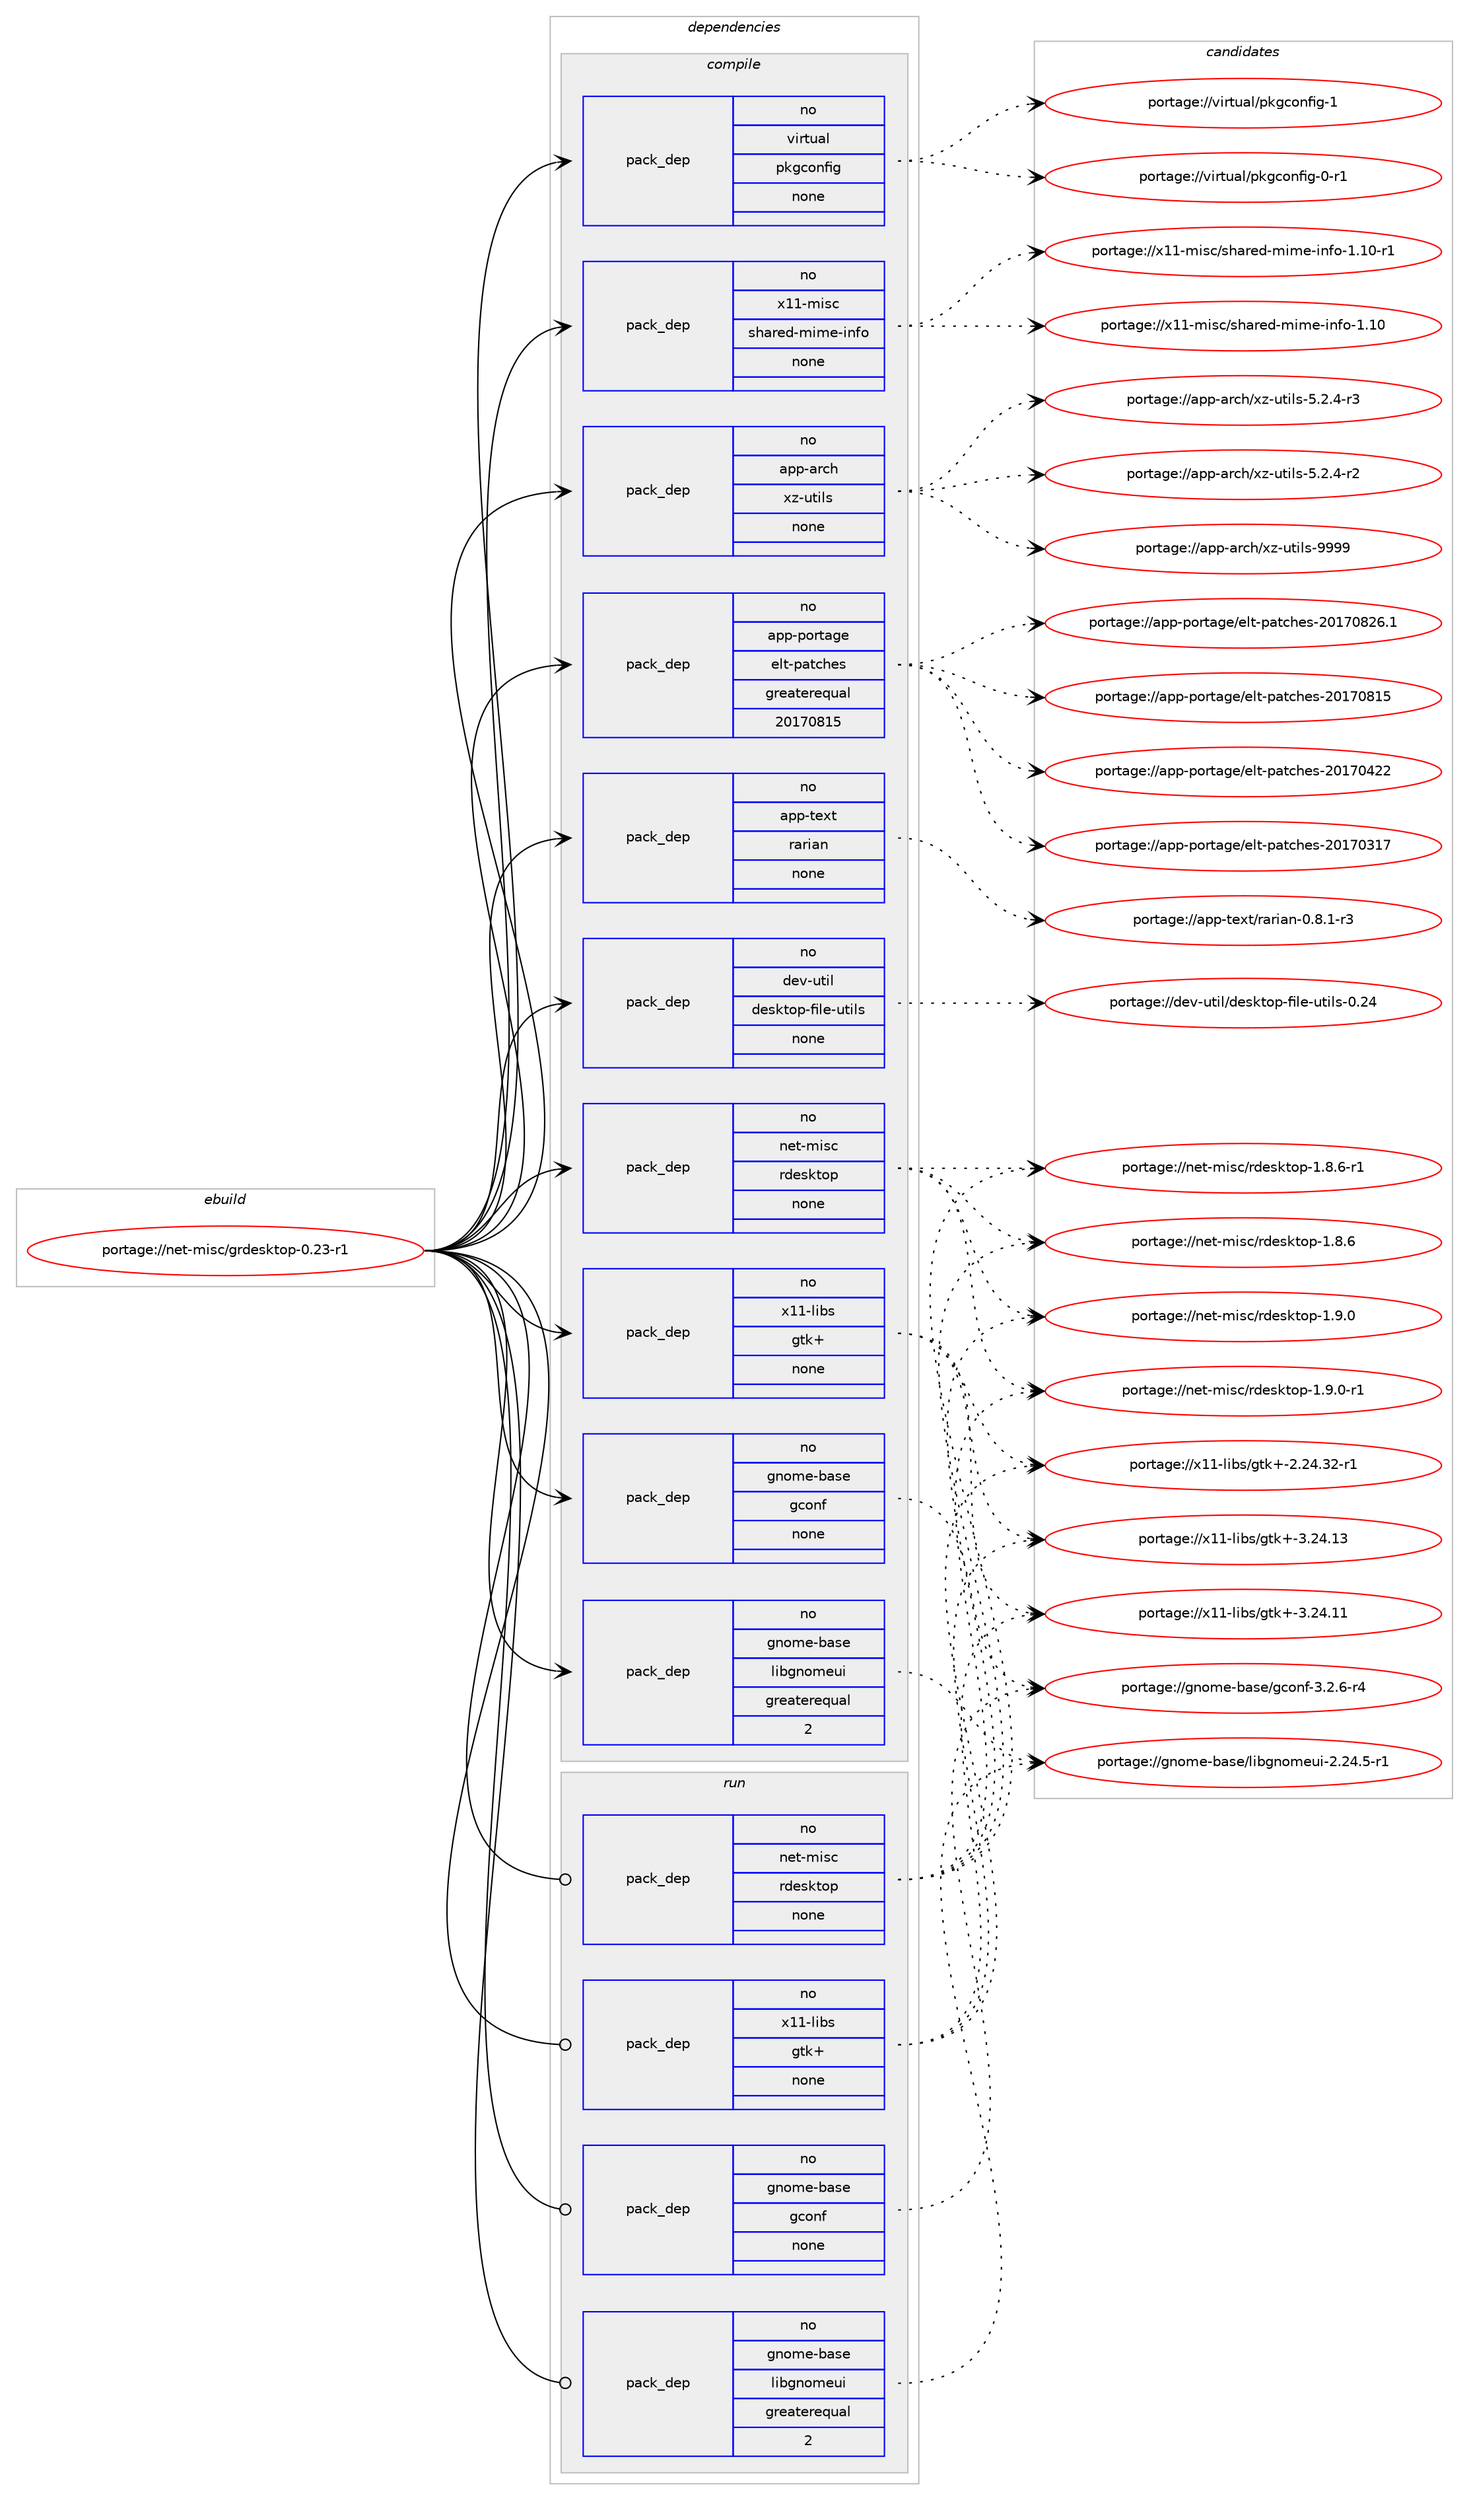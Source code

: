 digraph prolog {

# *************
# Graph options
# *************

newrank=true;
concentrate=true;
compound=true;
graph [rankdir=LR,fontname=Helvetica,fontsize=10,ranksep=1.5];#, ranksep=2.5, nodesep=0.2];
edge  [arrowhead=vee];
node  [fontname=Helvetica,fontsize=10];

# **********
# The ebuild
# **********

subgraph cluster_leftcol {
color=gray;
rank=same;
label=<<i>ebuild</i>>;
id [label="portage://net-misc/grdesktop-0.23-r1", color=red, width=4, href="../net-misc/grdesktop-0.23-r1.svg"];
}

# ****************
# The dependencies
# ****************

subgraph cluster_midcol {
color=gray;
label=<<i>dependencies</i>>;
subgraph cluster_compile {
fillcolor="#eeeeee";
style=filled;
label=<<i>compile</i>>;
subgraph pack99754 {
dependency128680 [label=<<TABLE BORDER="0" CELLBORDER="1" CELLSPACING="0" CELLPADDING="4" WIDTH="220"><TR><TD ROWSPAN="6" CELLPADDING="30">pack_dep</TD></TR><TR><TD WIDTH="110">no</TD></TR><TR><TD>app-arch</TD></TR><TR><TD>xz-utils</TD></TR><TR><TD>none</TD></TR><TR><TD></TD></TR></TABLE>>, shape=none, color=blue];
}
id:e -> dependency128680:w [weight=20,style="solid",arrowhead="vee"];
subgraph pack99755 {
dependency128681 [label=<<TABLE BORDER="0" CELLBORDER="1" CELLSPACING="0" CELLPADDING="4" WIDTH="220"><TR><TD ROWSPAN="6" CELLPADDING="30">pack_dep</TD></TR><TR><TD WIDTH="110">no</TD></TR><TR><TD>app-portage</TD></TR><TR><TD>elt-patches</TD></TR><TR><TD>greaterequal</TD></TR><TR><TD>20170815</TD></TR></TABLE>>, shape=none, color=blue];
}
id:e -> dependency128681:w [weight=20,style="solid",arrowhead="vee"];
subgraph pack99756 {
dependency128682 [label=<<TABLE BORDER="0" CELLBORDER="1" CELLSPACING="0" CELLPADDING="4" WIDTH="220"><TR><TD ROWSPAN="6" CELLPADDING="30">pack_dep</TD></TR><TR><TD WIDTH="110">no</TD></TR><TR><TD>app-text</TD></TR><TR><TD>rarian</TD></TR><TR><TD>none</TD></TR><TR><TD></TD></TR></TABLE>>, shape=none, color=blue];
}
id:e -> dependency128682:w [weight=20,style="solid",arrowhead="vee"];
subgraph pack99757 {
dependency128683 [label=<<TABLE BORDER="0" CELLBORDER="1" CELLSPACING="0" CELLPADDING="4" WIDTH="220"><TR><TD ROWSPAN="6" CELLPADDING="30">pack_dep</TD></TR><TR><TD WIDTH="110">no</TD></TR><TR><TD>dev-util</TD></TR><TR><TD>desktop-file-utils</TD></TR><TR><TD>none</TD></TR><TR><TD></TD></TR></TABLE>>, shape=none, color=blue];
}
id:e -> dependency128683:w [weight=20,style="solid",arrowhead="vee"];
subgraph pack99758 {
dependency128684 [label=<<TABLE BORDER="0" CELLBORDER="1" CELLSPACING="0" CELLPADDING="4" WIDTH="220"><TR><TD ROWSPAN="6" CELLPADDING="30">pack_dep</TD></TR><TR><TD WIDTH="110">no</TD></TR><TR><TD>gnome-base</TD></TR><TR><TD>gconf</TD></TR><TR><TD>none</TD></TR><TR><TD></TD></TR></TABLE>>, shape=none, color=blue];
}
id:e -> dependency128684:w [weight=20,style="solid",arrowhead="vee"];
subgraph pack99759 {
dependency128685 [label=<<TABLE BORDER="0" CELLBORDER="1" CELLSPACING="0" CELLPADDING="4" WIDTH="220"><TR><TD ROWSPAN="6" CELLPADDING="30">pack_dep</TD></TR><TR><TD WIDTH="110">no</TD></TR><TR><TD>gnome-base</TD></TR><TR><TD>libgnomeui</TD></TR><TR><TD>greaterequal</TD></TR><TR><TD>2</TD></TR></TABLE>>, shape=none, color=blue];
}
id:e -> dependency128685:w [weight=20,style="solid",arrowhead="vee"];
subgraph pack99760 {
dependency128686 [label=<<TABLE BORDER="0" CELLBORDER="1" CELLSPACING="0" CELLPADDING="4" WIDTH="220"><TR><TD ROWSPAN="6" CELLPADDING="30">pack_dep</TD></TR><TR><TD WIDTH="110">no</TD></TR><TR><TD>net-misc</TD></TR><TR><TD>rdesktop</TD></TR><TR><TD>none</TD></TR><TR><TD></TD></TR></TABLE>>, shape=none, color=blue];
}
id:e -> dependency128686:w [weight=20,style="solid",arrowhead="vee"];
subgraph pack99761 {
dependency128687 [label=<<TABLE BORDER="0" CELLBORDER="1" CELLSPACING="0" CELLPADDING="4" WIDTH="220"><TR><TD ROWSPAN="6" CELLPADDING="30">pack_dep</TD></TR><TR><TD WIDTH="110">no</TD></TR><TR><TD>virtual</TD></TR><TR><TD>pkgconfig</TD></TR><TR><TD>none</TD></TR><TR><TD></TD></TR></TABLE>>, shape=none, color=blue];
}
id:e -> dependency128687:w [weight=20,style="solid",arrowhead="vee"];
subgraph pack99762 {
dependency128688 [label=<<TABLE BORDER="0" CELLBORDER="1" CELLSPACING="0" CELLPADDING="4" WIDTH="220"><TR><TD ROWSPAN="6" CELLPADDING="30">pack_dep</TD></TR><TR><TD WIDTH="110">no</TD></TR><TR><TD>x11-libs</TD></TR><TR><TD>gtk+</TD></TR><TR><TD>none</TD></TR><TR><TD></TD></TR></TABLE>>, shape=none, color=blue];
}
id:e -> dependency128688:w [weight=20,style="solid",arrowhead="vee"];
subgraph pack99763 {
dependency128689 [label=<<TABLE BORDER="0" CELLBORDER="1" CELLSPACING="0" CELLPADDING="4" WIDTH="220"><TR><TD ROWSPAN="6" CELLPADDING="30">pack_dep</TD></TR><TR><TD WIDTH="110">no</TD></TR><TR><TD>x11-misc</TD></TR><TR><TD>shared-mime-info</TD></TR><TR><TD>none</TD></TR><TR><TD></TD></TR></TABLE>>, shape=none, color=blue];
}
id:e -> dependency128689:w [weight=20,style="solid",arrowhead="vee"];
}
subgraph cluster_compileandrun {
fillcolor="#eeeeee";
style=filled;
label=<<i>compile and run</i>>;
}
subgraph cluster_run {
fillcolor="#eeeeee";
style=filled;
label=<<i>run</i>>;
subgraph pack99764 {
dependency128690 [label=<<TABLE BORDER="0" CELLBORDER="1" CELLSPACING="0" CELLPADDING="4" WIDTH="220"><TR><TD ROWSPAN="6" CELLPADDING="30">pack_dep</TD></TR><TR><TD WIDTH="110">no</TD></TR><TR><TD>gnome-base</TD></TR><TR><TD>gconf</TD></TR><TR><TD>none</TD></TR><TR><TD></TD></TR></TABLE>>, shape=none, color=blue];
}
id:e -> dependency128690:w [weight=20,style="solid",arrowhead="odot"];
subgraph pack99765 {
dependency128691 [label=<<TABLE BORDER="0" CELLBORDER="1" CELLSPACING="0" CELLPADDING="4" WIDTH="220"><TR><TD ROWSPAN="6" CELLPADDING="30">pack_dep</TD></TR><TR><TD WIDTH="110">no</TD></TR><TR><TD>gnome-base</TD></TR><TR><TD>libgnomeui</TD></TR><TR><TD>greaterequal</TD></TR><TR><TD>2</TD></TR></TABLE>>, shape=none, color=blue];
}
id:e -> dependency128691:w [weight=20,style="solid",arrowhead="odot"];
subgraph pack99766 {
dependency128692 [label=<<TABLE BORDER="0" CELLBORDER="1" CELLSPACING="0" CELLPADDING="4" WIDTH="220"><TR><TD ROWSPAN="6" CELLPADDING="30">pack_dep</TD></TR><TR><TD WIDTH="110">no</TD></TR><TR><TD>net-misc</TD></TR><TR><TD>rdesktop</TD></TR><TR><TD>none</TD></TR><TR><TD></TD></TR></TABLE>>, shape=none, color=blue];
}
id:e -> dependency128692:w [weight=20,style="solid",arrowhead="odot"];
subgraph pack99767 {
dependency128693 [label=<<TABLE BORDER="0" CELLBORDER="1" CELLSPACING="0" CELLPADDING="4" WIDTH="220"><TR><TD ROWSPAN="6" CELLPADDING="30">pack_dep</TD></TR><TR><TD WIDTH="110">no</TD></TR><TR><TD>x11-libs</TD></TR><TR><TD>gtk+</TD></TR><TR><TD>none</TD></TR><TR><TD></TD></TR></TABLE>>, shape=none, color=blue];
}
id:e -> dependency128693:w [weight=20,style="solid",arrowhead="odot"];
}
}

# **************
# The candidates
# **************

subgraph cluster_choices {
rank=same;
color=gray;
label=<<i>candidates</i>>;

subgraph choice99754 {
color=black;
nodesep=1;
choice9711211245971149910447120122451171161051081154557575757 [label="portage://app-arch/xz-utils-9999", color=red, width=4,href="../app-arch/xz-utils-9999.svg"];
choice9711211245971149910447120122451171161051081154553465046524511451 [label="portage://app-arch/xz-utils-5.2.4-r3", color=red, width=4,href="../app-arch/xz-utils-5.2.4-r3.svg"];
choice9711211245971149910447120122451171161051081154553465046524511450 [label="portage://app-arch/xz-utils-5.2.4-r2", color=red, width=4,href="../app-arch/xz-utils-5.2.4-r2.svg"];
dependency128680:e -> choice9711211245971149910447120122451171161051081154557575757:w [style=dotted,weight="100"];
dependency128680:e -> choice9711211245971149910447120122451171161051081154553465046524511451:w [style=dotted,weight="100"];
dependency128680:e -> choice9711211245971149910447120122451171161051081154553465046524511450:w [style=dotted,weight="100"];
}
subgraph choice99755 {
color=black;
nodesep=1;
choice971121124511211111411697103101471011081164511297116991041011154550484955485650544649 [label="portage://app-portage/elt-patches-20170826.1", color=red, width=4,href="../app-portage/elt-patches-20170826.1.svg"];
choice97112112451121111141169710310147101108116451129711699104101115455048495548564953 [label="portage://app-portage/elt-patches-20170815", color=red, width=4,href="../app-portage/elt-patches-20170815.svg"];
choice97112112451121111141169710310147101108116451129711699104101115455048495548525050 [label="portage://app-portage/elt-patches-20170422", color=red, width=4,href="../app-portage/elt-patches-20170422.svg"];
choice97112112451121111141169710310147101108116451129711699104101115455048495548514955 [label="portage://app-portage/elt-patches-20170317", color=red, width=4,href="../app-portage/elt-patches-20170317.svg"];
dependency128681:e -> choice971121124511211111411697103101471011081164511297116991041011154550484955485650544649:w [style=dotted,weight="100"];
dependency128681:e -> choice97112112451121111141169710310147101108116451129711699104101115455048495548564953:w [style=dotted,weight="100"];
dependency128681:e -> choice97112112451121111141169710310147101108116451129711699104101115455048495548525050:w [style=dotted,weight="100"];
dependency128681:e -> choice97112112451121111141169710310147101108116451129711699104101115455048495548514955:w [style=dotted,weight="100"];
}
subgraph choice99756 {
color=black;
nodesep=1;
choice97112112451161011201164711497114105971104548465646494511451 [label="portage://app-text/rarian-0.8.1-r3", color=red, width=4,href="../app-text/rarian-0.8.1-r3.svg"];
dependency128682:e -> choice97112112451161011201164711497114105971104548465646494511451:w [style=dotted,weight="100"];
}
subgraph choice99757 {
color=black;
nodesep=1;
choice100101118451171161051084710010111510711611111245102105108101451171161051081154548465052 [label="portage://dev-util/desktop-file-utils-0.24", color=red, width=4,href="../dev-util/desktop-file-utils-0.24.svg"];
dependency128683:e -> choice100101118451171161051084710010111510711611111245102105108101451171161051081154548465052:w [style=dotted,weight="100"];
}
subgraph choice99758 {
color=black;
nodesep=1;
choice10311011110910145989711510147103991111101024551465046544511452 [label="portage://gnome-base/gconf-3.2.6-r4", color=red, width=4,href="../gnome-base/gconf-3.2.6-r4.svg"];
dependency128684:e -> choice10311011110910145989711510147103991111101024551465046544511452:w [style=dotted,weight="100"];
}
subgraph choice99759 {
color=black;
nodesep=1;
choice1031101111091014598971151014710810598103110111109101117105455046505246534511449 [label="portage://gnome-base/libgnomeui-2.24.5-r1", color=red, width=4,href="../gnome-base/libgnomeui-2.24.5-r1.svg"];
dependency128685:e -> choice1031101111091014598971151014710810598103110111109101117105455046505246534511449:w [style=dotted,weight="100"];
}
subgraph choice99760 {
color=black;
nodesep=1;
choice1101011164510910511599471141001011151071161111124549465746484511449 [label="portage://net-misc/rdesktop-1.9.0-r1", color=red, width=4,href="../net-misc/rdesktop-1.9.0-r1.svg"];
choice110101116451091051159947114100101115107116111112454946574648 [label="portage://net-misc/rdesktop-1.9.0", color=red, width=4,href="../net-misc/rdesktop-1.9.0.svg"];
choice1101011164510910511599471141001011151071161111124549465646544511449 [label="portage://net-misc/rdesktop-1.8.6-r1", color=red, width=4,href="../net-misc/rdesktop-1.8.6-r1.svg"];
choice110101116451091051159947114100101115107116111112454946564654 [label="portage://net-misc/rdesktop-1.8.6", color=red, width=4,href="../net-misc/rdesktop-1.8.6.svg"];
dependency128686:e -> choice1101011164510910511599471141001011151071161111124549465746484511449:w [style=dotted,weight="100"];
dependency128686:e -> choice110101116451091051159947114100101115107116111112454946574648:w [style=dotted,weight="100"];
dependency128686:e -> choice1101011164510910511599471141001011151071161111124549465646544511449:w [style=dotted,weight="100"];
dependency128686:e -> choice110101116451091051159947114100101115107116111112454946564654:w [style=dotted,weight="100"];
}
subgraph choice99761 {
color=black;
nodesep=1;
choice1181051141161179710847112107103991111101021051034549 [label="portage://virtual/pkgconfig-1", color=red, width=4,href="../virtual/pkgconfig-1.svg"];
choice11810511411611797108471121071039911111010210510345484511449 [label="portage://virtual/pkgconfig-0-r1", color=red, width=4,href="../virtual/pkgconfig-0-r1.svg"];
dependency128687:e -> choice1181051141161179710847112107103991111101021051034549:w [style=dotted,weight="100"];
dependency128687:e -> choice11810511411611797108471121071039911111010210510345484511449:w [style=dotted,weight="100"];
}
subgraph choice99762 {
color=black;
nodesep=1;
choice1204949451081059811547103116107434551465052464951 [label="portage://x11-libs/gtk+-3.24.13", color=red, width=4,href="../x11-libs/gtk+-3.24.13.svg"];
choice1204949451081059811547103116107434551465052464949 [label="portage://x11-libs/gtk+-3.24.11", color=red, width=4,href="../x11-libs/gtk+-3.24.11.svg"];
choice12049494510810598115471031161074345504650524651504511449 [label="portage://x11-libs/gtk+-2.24.32-r1", color=red, width=4,href="../x11-libs/gtk+-2.24.32-r1.svg"];
dependency128688:e -> choice1204949451081059811547103116107434551465052464951:w [style=dotted,weight="100"];
dependency128688:e -> choice1204949451081059811547103116107434551465052464949:w [style=dotted,weight="100"];
dependency128688:e -> choice12049494510810598115471031161074345504650524651504511449:w [style=dotted,weight="100"];
}
subgraph choice99763 {
color=black;
nodesep=1;
choice120494945109105115994711510497114101100451091051091014510511010211145494649484511449 [label="portage://x11-misc/shared-mime-info-1.10-r1", color=red, width=4,href="../x11-misc/shared-mime-info-1.10-r1.svg"];
choice12049494510910511599471151049711410110045109105109101451051101021114549464948 [label="portage://x11-misc/shared-mime-info-1.10", color=red, width=4,href="../x11-misc/shared-mime-info-1.10.svg"];
dependency128689:e -> choice120494945109105115994711510497114101100451091051091014510511010211145494649484511449:w [style=dotted,weight="100"];
dependency128689:e -> choice12049494510910511599471151049711410110045109105109101451051101021114549464948:w [style=dotted,weight="100"];
}
subgraph choice99764 {
color=black;
nodesep=1;
choice10311011110910145989711510147103991111101024551465046544511452 [label="portage://gnome-base/gconf-3.2.6-r4", color=red, width=4,href="../gnome-base/gconf-3.2.6-r4.svg"];
dependency128690:e -> choice10311011110910145989711510147103991111101024551465046544511452:w [style=dotted,weight="100"];
}
subgraph choice99765 {
color=black;
nodesep=1;
choice1031101111091014598971151014710810598103110111109101117105455046505246534511449 [label="portage://gnome-base/libgnomeui-2.24.5-r1", color=red, width=4,href="../gnome-base/libgnomeui-2.24.5-r1.svg"];
dependency128691:e -> choice1031101111091014598971151014710810598103110111109101117105455046505246534511449:w [style=dotted,weight="100"];
}
subgraph choice99766 {
color=black;
nodesep=1;
choice1101011164510910511599471141001011151071161111124549465746484511449 [label="portage://net-misc/rdesktop-1.9.0-r1", color=red, width=4,href="../net-misc/rdesktop-1.9.0-r1.svg"];
choice110101116451091051159947114100101115107116111112454946574648 [label="portage://net-misc/rdesktop-1.9.0", color=red, width=4,href="../net-misc/rdesktop-1.9.0.svg"];
choice1101011164510910511599471141001011151071161111124549465646544511449 [label="portage://net-misc/rdesktop-1.8.6-r1", color=red, width=4,href="../net-misc/rdesktop-1.8.6-r1.svg"];
choice110101116451091051159947114100101115107116111112454946564654 [label="portage://net-misc/rdesktop-1.8.6", color=red, width=4,href="../net-misc/rdesktop-1.8.6.svg"];
dependency128692:e -> choice1101011164510910511599471141001011151071161111124549465746484511449:w [style=dotted,weight="100"];
dependency128692:e -> choice110101116451091051159947114100101115107116111112454946574648:w [style=dotted,weight="100"];
dependency128692:e -> choice1101011164510910511599471141001011151071161111124549465646544511449:w [style=dotted,weight="100"];
dependency128692:e -> choice110101116451091051159947114100101115107116111112454946564654:w [style=dotted,weight="100"];
}
subgraph choice99767 {
color=black;
nodesep=1;
choice1204949451081059811547103116107434551465052464951 [label="portage://x11-libs/gtk+-3.24.13", color=red, width=4,href="../x11-libs/gtk+-3.24.13.svg"];
choice1204949451081059811547103116107434551465052464949 [label="portage://x11-libs/gtk+-3.24.11", color=red, width=4,href="../x11-libs/gtk+-3.24.11.svg"];
choice12049494510810598115471031161074345504650524651504511449 [label="portage://x11-libs/gtk+-2.24.32-r1", color=red, width=4,href="../x11-libs/gtk+-2.24.32-r1.svg"];
dependency128693:e -> choice1204949451081059811547103116107434551465052464951:w [style=dotted,weight="100"];
dependency128693:e -> choice1204949451081059811547103116107434551465052464949:w [style=dotted,weight="100"];
dependency128693:e -> choice12049494510810598115471031161074345504650524651504511449:w [style=dotted,weight="100"];
}
}

}
